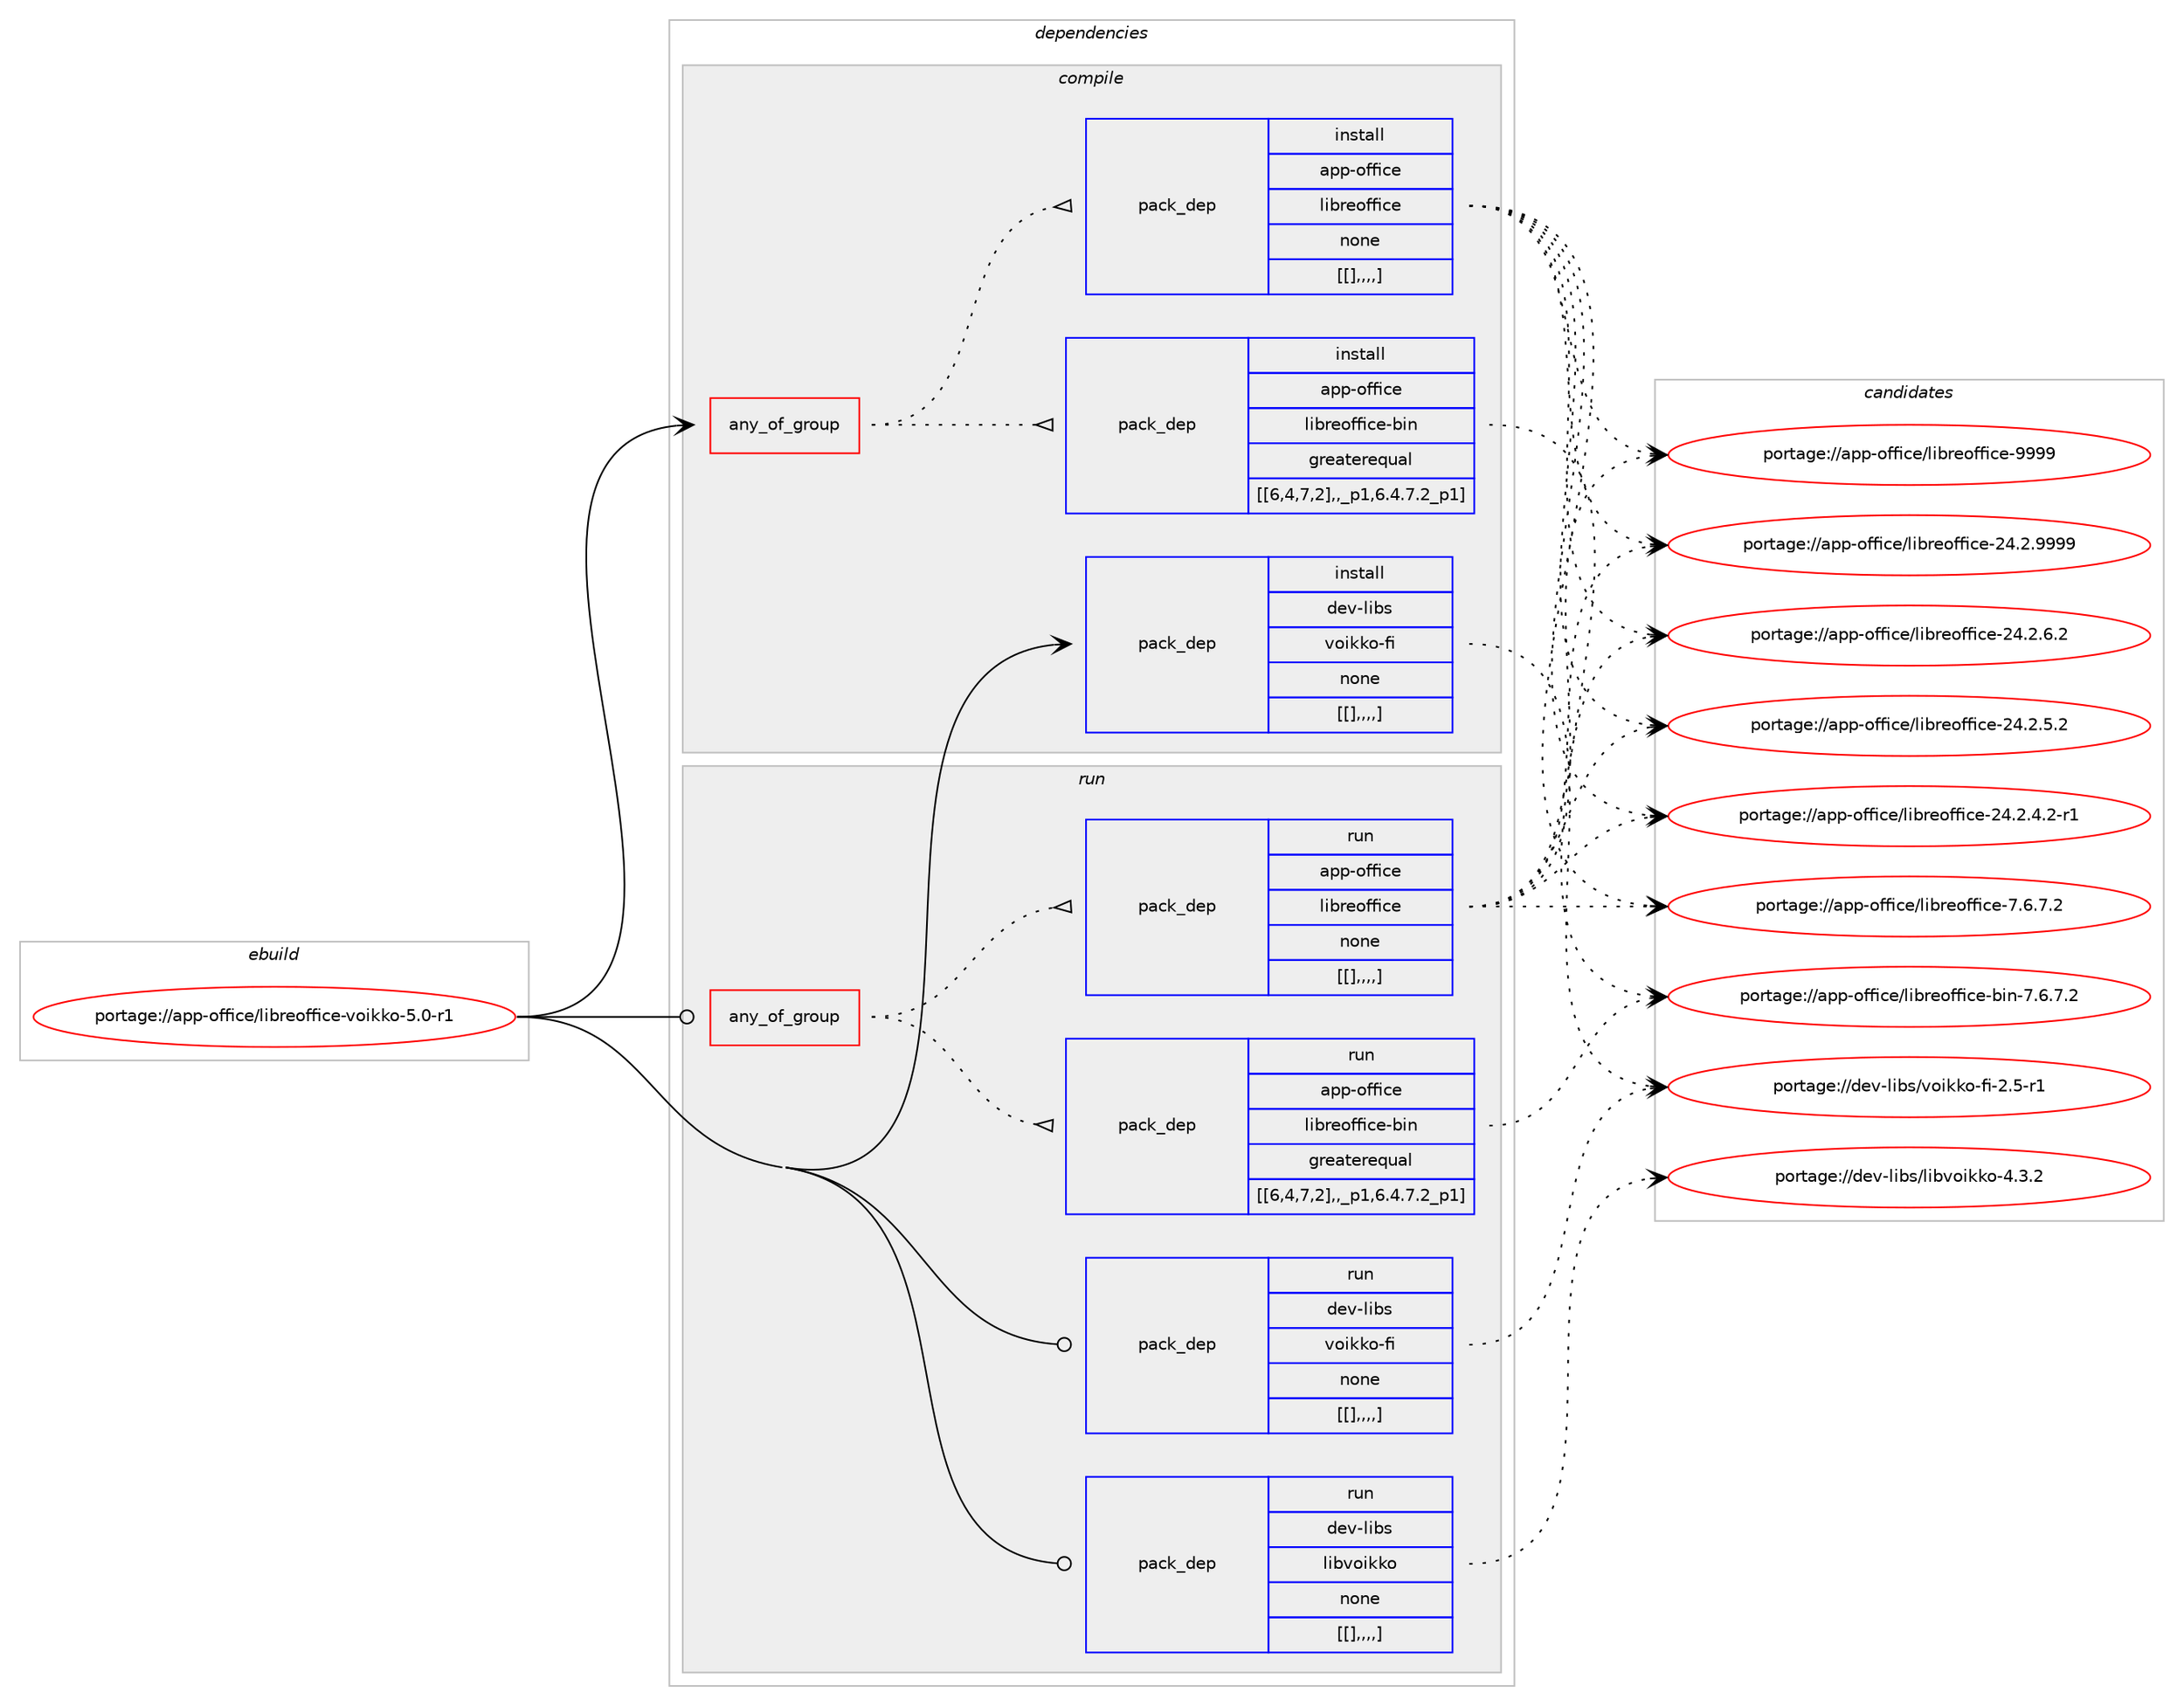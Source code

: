digraph prolog {

# *************
# Graph options
# *************

newrank=true;
concentrate=true;
compound=true;
graph [rankdir=LR,fontname=Helvetica,fontsize=10,ranksep=1.5];#, ranksep=2.5, nodesep=0.2];
edge  [arrowhead=vee];
node  [fontname=Helvetica,fontsize=10];

# **********
# The ebuild
# **********

subgraph cluster_leftcol {
color=gray;
label=<<i>ebuild</i>>;
id [label="portage://app-office/libreoffice-voikko-5.0-r1", color=red, width=4, href="../app-office/libreoffice-voikko-5.0-r1.svg"];
}

# ****************
# The dependencies
# ****************

subgraph cluster_midcol {
color=gray;
label=<<i>dependencies</i>>;
subgraph cluster_compile {
fillcolor="#eeeeee";
style=filled;
label=<<i>compile</i>>;
subgraph any363 {
dependency49155 [label=<<TABLE BORDER="0" CELLBORDER="1" CELLSPACING="0" CELLPADDING="4"><TR><TD CELLPADDING="10">any_of_group</TD></TR></TABLE>>, shape=none, color=red];subgraph pack34840 {
dependency49156 [label=<<TABLE BORDER="0" CELLBORDER="1" CELLSPACING="0" CELLPADDING="4" WIDTH="220"><TR><TD ROWSPAN="6" CELLPADDING="30">pack_dep</TD></TR><TR><TD WIDTH="110">install</TD></TR><TR><TD>app-office</TD></TR><TR><TD>libreoffice</TD></TR><TR><TD>none</TD></TR><TR><TD>[[],,,,]</TD></TR></TABLE>>, shape=none, color=blue];
}
dependency49155:e -> dependency49156:w [weight=20,style="dotted",arrowhead="oinv"];
subgraph pack34841 {
dependency49157 [label=<<TABLE BORDER="0" CELLBORDER="1" CELLSPACING="0" CELLPADDING="4" WIDTH="220"><TR><TD ROWSPAN="6" CELLPADDING="30">pack_dep</TD></TR><TR><TD WIDTH="110">install</TD></TR><TR><TD>app-office</TD></TR><TR><TD>libreoffice-bin</TD></TR><TR><TD>greaterequal</TD></TR><TR><TD>[[6,4,7,2],,_p1,6.4.7.2_p1]</TD></TR></TABLE>>, shape=none, color=blue];
}
dependency49155:e -> dependency49157:w [weight=20,style="dotted",arrowhead="oinv"];
}
id:e -> dependency49155:w [weight=20,style="solid",arrowhead="vee"];
subgraph pack34842 {
dependency49158 [label=<<TABLE BORDER="0" CELLBORDER="1" CELLSPACING="0" CELLPADDING="4" WIDTH="220"><TR><TD ROWSPAN="6" CELLPADDING="30">pack_dep</TD></TR><TR><TD WIDTH="110">install</TD></TR><TR><TD>dev-libs</TD></TR><TR><TD>voikko-fi</TD></TR><TR><TD>none</TD></TR><TR><TD>[[],,,,]</TD></TR></TABLE>>, shape=none, color=blue];
}
id:e -> dependency49158:w [weight=20,style="solid",arrowhead="vee"];
}
subgraph cluster_compileandrun {
fillcolor="#eeeeee";
style=filled;
label=<<i>compile and run</i>>;
}
subgraph cluster_run {
fillcolor="#eeeeee";
style=filled;
label=<<i>run</i>>;
subgraph any364 {
dependency49159 [label=<<TABLE BORDER="0" CELLBORDER="1" CELLSPACING="0" CELLPADDING="4"><TR><TD CELLPADDING="10">any_of_group</TD></TR></TABLE>>, shape=none, color=red];subgraph pack34843 {
dependency49160 [label=<<TABLE BORDER="0" CELLBORDER="1" CELLSPACING="0" CELLPADDING="4" WIDTH="220"><TR><TD ROWSPAN="6" CELLPADDING="30">pack_dep</TD></TR><TR><TD WIDTH="110">run</TD></TR><TR><TD>app-office</TD></TR><TR><TD>libreoffice</TD></TR><TR><TD>none</TD></TR><TR><TD>[[],,,,]</TD></TR></TABLE>>, shape=none, color=blue];
}
dependency49159:e -> dependency49160:w [weight=20,style="dotted",arrowhead="oinv"];
subgraph pack34844 {
dependency49161 [label=<<TABLE BORDER="0" CELLBORDER="1" CELLSPACING="0" CELLPADDING="4" WIDTH="220"><TR><TD ROWSPAN="6" CELLPADDING="30">pack_dep</TD></TR><TR><TD WIDTH="110">run</TD></TR><TR><TD>app-office</TD></TR><TR><TD>libreoffice-bin</TD></TR><TR><TD>greaterequal</TD></TR><TR><TD>[[6,4,7,2],,_p1,6.4.7.2_p1]</TD></TR></TABLE>>, shape=none, color=blue];
}
dependency49159:e -> dependency49161:w [weight=20,style="dotted",arrowhead="oinv"];
}
id:e -> dependency49159:w [weight=20,style="solid",arrowhead="odot"];
subgraph pack34845 {
dependency49162 [label=<<TABLE BORDER="0" CELLBORDER="1" CELLSPACING="0" CELLPADDING="4" WIDTH="220"><TR><TD ROWSPAN="6" CELLPADDING="30">pack_dep</TD></TR><TR><TD WIDTH="110">run</TD></TR><TR><TD>dev-libs</TD></TR><TR><TD>libvoikko</TD></TR><TR><TD>none</TD></TR><TR><TD>[[],,,,]</TD></TR></TABLE>>, shape=none, color=blue];
}
id:e -> dependency49162:w [weight=20,style="solid",arrowhead="odot"];
subgraph pack34846 {
dependency49163 [label=<<TABLE BORDER="0" CELLBORDER="1" CELLSPACING="0" CELLPADDING="4" WIDTH="220"><TR><TD ROWSPAN="6" CELLPADDING="30">pack_dep</TD></TR><TR><TD WIDTH="110">run</TD></TR><TR><TD>dev-libs</TD></TR><TR><TD>voikko-fi</TD></TR><TR><TD>none</TD></TR><TR><TD>[[],,,,]</TD></TR></TABLE>>, shape=none, color=blue];
}
id:e -> dependency49163:w [weight=20,style="solid",arrowhead="odot"];
}
}

# **************
# The candidates
# **************

subgraph cluster_choices {
rank=same;
color=gray;
label=<<i>candidates</i>>;

subgraph choice34840 {
color=black;
nodesep=1;
choice9711211245111102102105991014710810598114101111102102105991014557575757 [label="portage://app-office/libreoffice-9999", color=red, width=4,href="../app-office/libreoffice-9999.svg"];
choice97112112451111021021059910147108105981141011111021021059910145505246504657575757 [label="portage://app-office/libreoffice-24.2.9999", color=red, width=4,href="../app-office/libreoffice-24.2.9999.svg"];
choice971121124511110210210599101471081059811410111110210210599101455052465046544650 [label="portage://app-office/libreoffice-24.2.6.2", color=red, width=4,href="../app-office/libreoffice-24.2.6.2.svg"];
choice971121124511110210210599101471081059811410111110210210599101455052465046534650 [label="portage://app-office/libreoffice-24.2.5.2", color=red, width=4,href="../app-office/libreoffice-24.2.5.2.svg"];
choice9711211245111102102105991014710810598114101111102102105991014550524650465246504511449 [label="portage://app-office/libreoffice-24.2.4.2-r1", color=red, width=4,href="../app-office/libreoffice-24.2.4.2-r1.svg"];
choice9711211245111102102105991014710810598114101111102102105991014555465446554650 [label="portage://app-office/libreoffice-7.6.7.2", color=red, width=4,href="../app-office/libreoffice-7.6.7.2.svg"];
dependency49156:e -> choice9711211245111102102105991014710810598114101111102102105991014557575757:w [style=dotted,weight="100"];
dependency49156:e -> choice97112112451111021021059910147108105981141011111021021059910145505246504657575757:w [style=dotted,weight="100"];
dependency49156:e -> choice971121124511110210210599101471081059811410111110210210599101455052465046544650:w [style=dotted,weight="100"];
dependency49156:e -> choice971121124511110210210599101471081059811410111110210210599101455052465046534650:w [style=dotted,weight="100"];
dependency49156:e -> choice9711211245111102102105991014710810598114101111102102105991014550524650465246504511449:w [style=dotted,weight="100"];
dependency49156:e -> choice9711211245111102102105991014710810598114101111102102105991014555465446554650:w [style=dotted,weight="100"];
}
subgraph choice34841 {
color=black;
nodesep=1;
choice97112112451111021021059910147108105981141011111021021059910145981051104555465446554650 [label="portage://app-office/libreoffice-bin-7.6.7.2", color=red, width=4,href="../app-office/libreoffice-bin-7.6.7.2.svg"];
dependency49157:e -> choice97112112451111021021059910147108105981141011111021021059910145981051104555465446554650:w [style=dotted,weight="100"];
}
subgraph choice34842 {
color=black;
nodesep=1;
choice10010111845108105981154711811110510710711145102105455046534511449 [label="portage://dev-libs/voikko-fi-2.5-r1", color=red, width=4,href="../dev-libs/voikko-fi-2.5-r1.svg"];
dependency49158:e -> choice10010111845108105981154711811110510710711145102105455046534511449:w [style=dotted,weight="100"];
}
subgraph choice34843 {
color=black;
nodesep=1;
choice9711211245111102102105991014710810598114101111102102105991014557575757 [label="portage://app-office/libreoffice-9999", color=red, width=4,href="../app-office/libreoffice-9999.svg"];
choice97112112451111021021059910147108105981141011111021021059910145505246504657575757 [label="portage://app-office/libreoffice-24.2.9999", color=red, width=4,href="../app-office/libreoffice-24.2.9999.svg"];
choice971121124511110210210599101471081059811410111110210210599101455052465046544650 [label="portage://app-office/libreoffice-24.2.6.2", color=red, width=4,href="../app-office/libreoffice-24.2.6.2.svg"];
choice971121124511110210210599101471081059811410111110210210599101455052465046534650 [label="portage://app-office/libreoffice-24.2.5.2", color=red, width=4,href="../app-office/libreoffice-24.2.5.2.svg"];
choice9711211245111102102105991014710810598114101111102102105991014550524650465246504511449 [label="portage://app-office/libreoffice-24.2.4.2-r1", color=red, width=4,href="../app-office/libreoffice-24.2.4.2-r1.svg"];
choice9711211245111102102105991014710810598114101111102102105991014555465446554650 [label="portage://app-office/libreoffice-7.6.7.2", color=red, width=4,href="../app-office/libreoffice-7.6.7.2.svg"];
dependency49160:e -> choice9711211245111102102105991014710810598114101111102102105991014557575757:w [style=dotted,weight="100"];
dependency49160:e -> choice97112112451111021021059910147108105981141011111021021059910145505246504657575757:w [style=dotted,weight="100"];
dependency49160:e -> choice971121124511110210210599101471081059811410111110210210599101455052465046544650:w [style=dotted,weight="100"];
dependency49160:e -> choice971121124511110210210599101471081059811410111110210210599101455052465046534650:w [style=dotted,weight="100"];
dependency49160:e -> choice9711211245111102102105991014710810598114101111102102105991014550524650465246504511449:w [style=dotted,weight="100"];
dependency49160:e -> choice9711211245111102102105991014710810598114101111102102105991014555465446554650:w [style=dotted,weight="100"];
}
subgraph choice34844 {
color=black;
nodesep=1;
choice97112112451111021021059910147108105981141011111021021059910145981051104555465446554650 [label="portage://app-office/libreoffice-bin-7.6.7.2", color=red, width=4,href="../app-office/libreoffice-bin-7.6.7.2.svg"];
dependency49161:e -> choice97112112451111021021059910147108105981141011111021021059910145981051104555465446554650:w [style=dotted,weight="100"];
}
subgraph choice34845 {
color=black;
nodesep=1;
choice10010111845108105981154710810598118111105107107111455246514650 [label="portage://dev-libs/libvoikko-4.3.2", color=red, width=4,href="../dev-libs/libvoikko-4.3.2.svg"];
dependency49162:e -> choice10010111845108105981154710810598118111105107107111455246514650:w [style=dotted,weight="100"];
}
subgraph choice34846 {
color=black;
nodesep=1;
choice10010111845108105981154711811110510710711145102105455046534511449 [label="portage://dev-libs/voikko-fi-2.5-r1", color=red, width=4,href="../dev-libs/voikko-fi-2.5-r1.svg"];
dependency49163:e -> choice10010111845108105981154711811110510710711145102105455046534511449:w [style=dotted,weight="100"];
}
}

}
